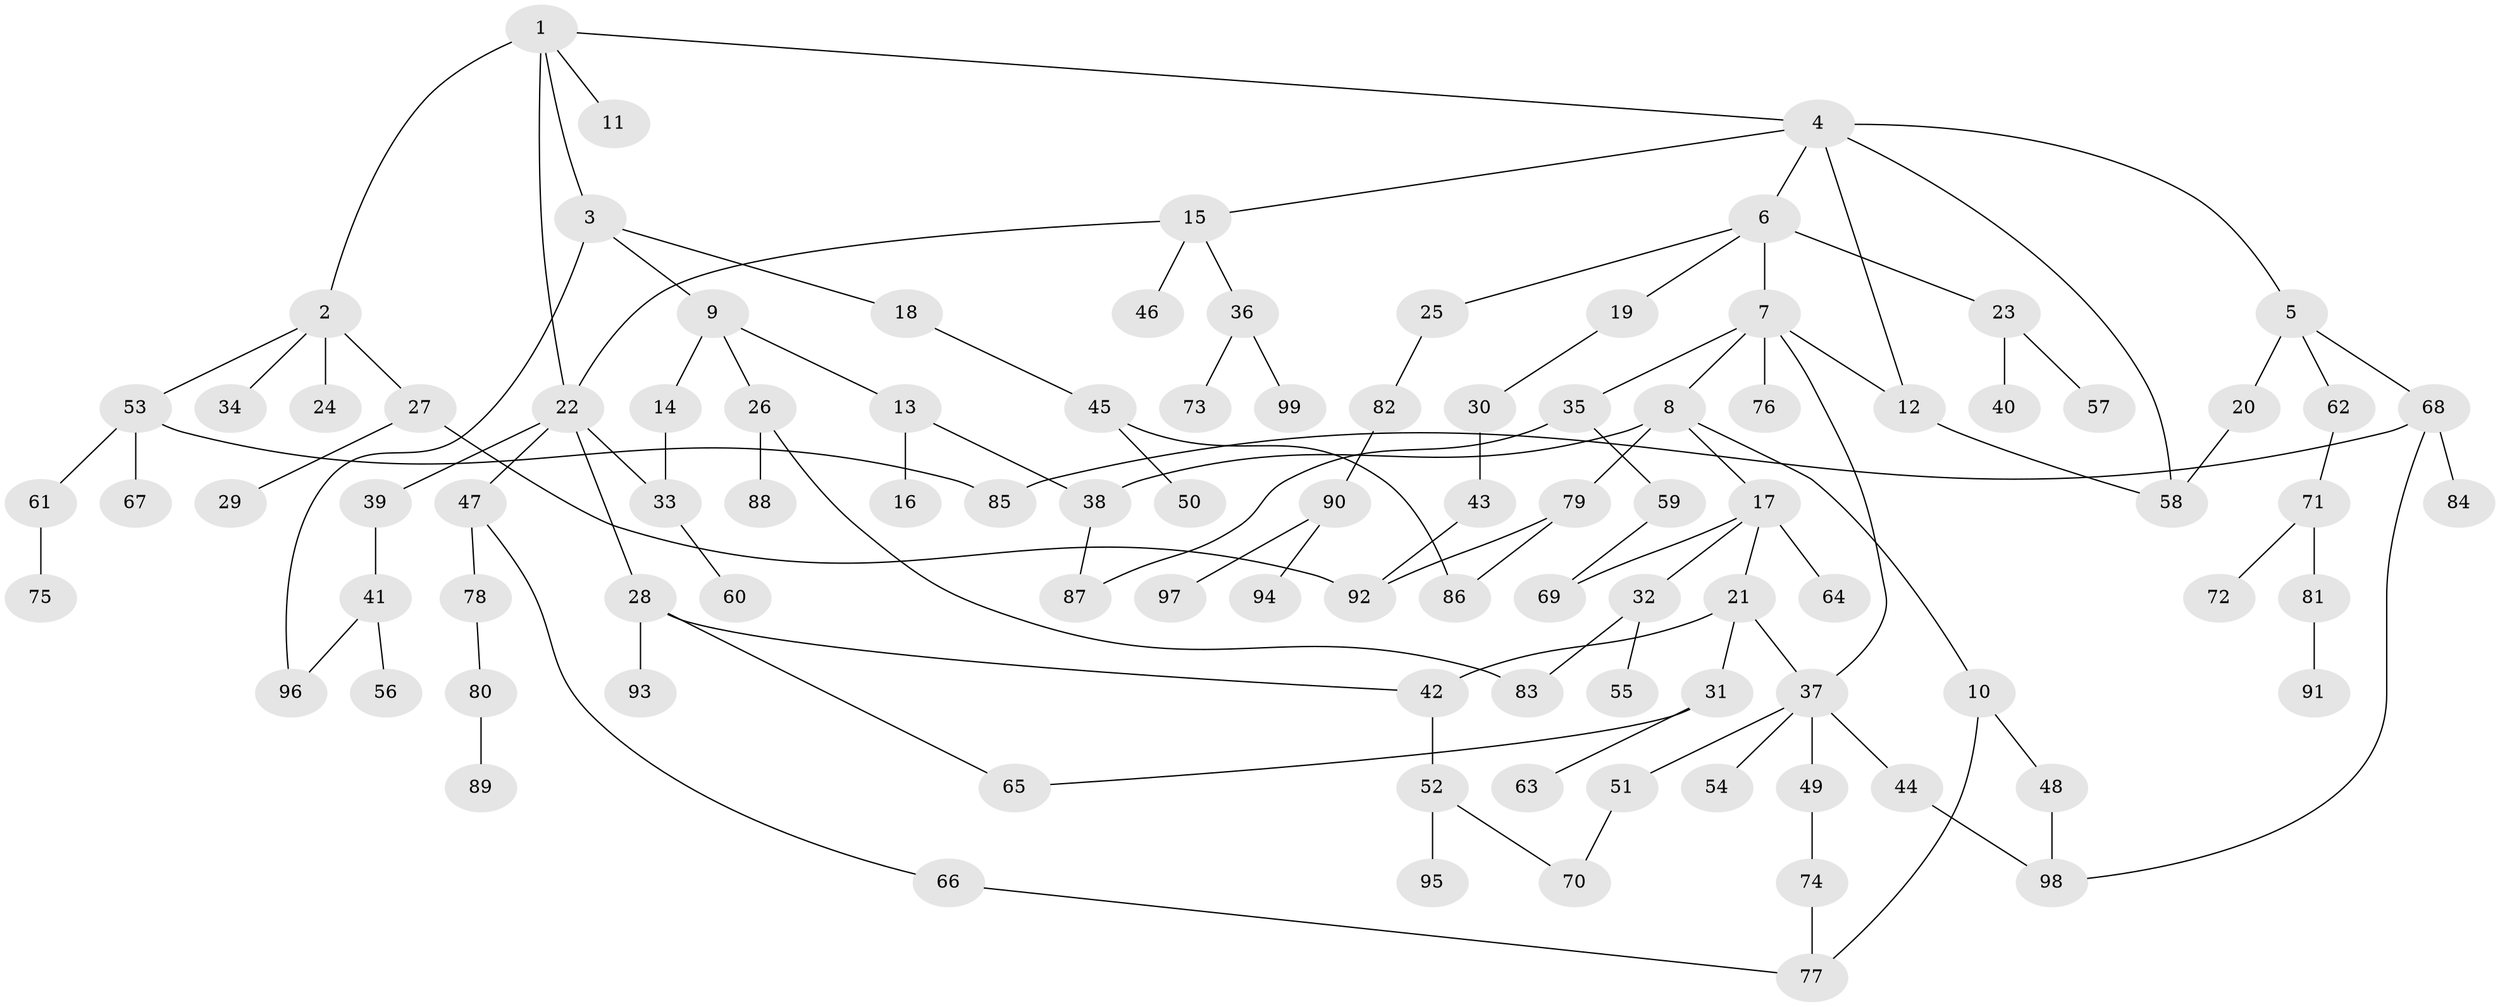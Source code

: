 // Generated by graph-tools (version 1.1) at 2025/10/02/27/25 16:10:53]
// undirected, 99 vertices, 120 edges
graph export_dot {
graph [start="1"]
  node [color=gray90,style=filled];
  1;
  2;
  3;
  4;
  5;
  6;
  7;
  8;
  9;
  10;
  11;
  12;
  13;
  14;
  15;
  16;
  17;
  18;
  19;
  20;
  21;
  22;
  23;
  24;
  25;
  26;
  27;
  28;
  29;
  30;
  31;
  32;
  33;
  34;
  35;
  36;
  37;
  38;
  39;
  40;
  41;
  42;
  43;
  44;
  45;
  46;
  47;
  48;
  49;
  50;
  51;
  52;
  53;
  54;
  55;
  56;
  57;
  58;
  59;
  60;
  61;
  62;
  63;
  64;
  65;
  66;
  67;
  68;
  69;
  70;
  71;
  72;
  73;
  74;
  75;
  76;
  77;
  78;
  79;
  80;
  81;
  82;
  83;
  84;
  85;
  86;
  87;
  88;
  89;
  90;
  91;
  92;
  93;
  94;
  95;
  96;
  97;
  98;
  99;
  1 -- 2;
  1 -- 3;
  1 -- 4;
  1 -- 11;
  1 -- 22;
  2 -- 24;
  2 -- 27;
  2 -- 34;
  2 -- 53;
  3 -- 9;
  3 -- 18;
  3 -- 96;
  4 -- 5;
  4 -- 6;
  4 -- 15;
  4 -- 58;
  4 -- 12;
  5 -- 20;
  5 -- 62;
  5 -- 68;
  6 -- 7;
  6 -- 19;
  6 -- 23;
  6 -- 25;
  7 -- 8;
  7 -- 12;
  7 -- 35;
  7 -- 37;
  7 -- 76;
  8 -- 10;
  8 -- 17;
  8 -- 79;
  8 -- 38;
  9 -- 13;
  9 -- 14;
  9 -- 26;
  10 -- 48;
  10 -- 77;
  12 -- 58;
  13 -- 16;
  13 -- 38;
  14 -- 33;
  15 -- 36;
  15 -- 46;
  15 -- 22;
  17 -- 21;
  17 -- 32;
  17 -- 64;
  17 -- 69;
  18 -- 45;
  19 -- 30;
  20 -- 58;
  21 -- 31;
  21 -- 37;
  21 -- 42;
  22 -- 28;
  22 -- 39;
  22 -- 47;
  22 -- 33;
  23 -- 40;
  23 -- 57;
  25 -- 82;
  26 -- 83;
  26 -- 88;
  27 -- 29;
  27 -- 92;
  28 -- 42;
  28 -- 65;
  28 -- 93;
  30 -- 43;
  31 -- 63;
  31 -- 65;
  32 -- 55;
  32 -- 83;
  33 -- 60;
  35 -- 59;
  35 -- 87;
  36 -- 73;
  36 -- 99;
  37 -- 44;
  37 -- 49;
  37 -- 51;
  37 -- 54;
  38 -- 87;
  39 -- 41;
  41 -- 56;
  41 -- 96;
  42 -- 52;
  43 -- 92;
  44 -- 98;
  45 -- 50;
  45 -- 86;
  47 -- 66;
  47 -- 78;
  48 -- 98;
  49 -- 74;
  51 -- 70;
  52 -- 95;
  52 -- 70;
  53 -- 61;
  53 -- 67;
  53 -- 85;
  59 -- 69;
  61 -- 75;
  62 -- 71;
  66 -- 77;
  68 -- 84;
  68 -- 85;
  68 -- 98;
  71 -- 72;
  71 -- 81;
  74 -- 77;
  78 -- 80;
  79 -- 86;
  79 -- 92;
  80 -- 89;
  81 -- 91;
  82 -- 90;
  90 -- 94;
  90 -- 97;
}

